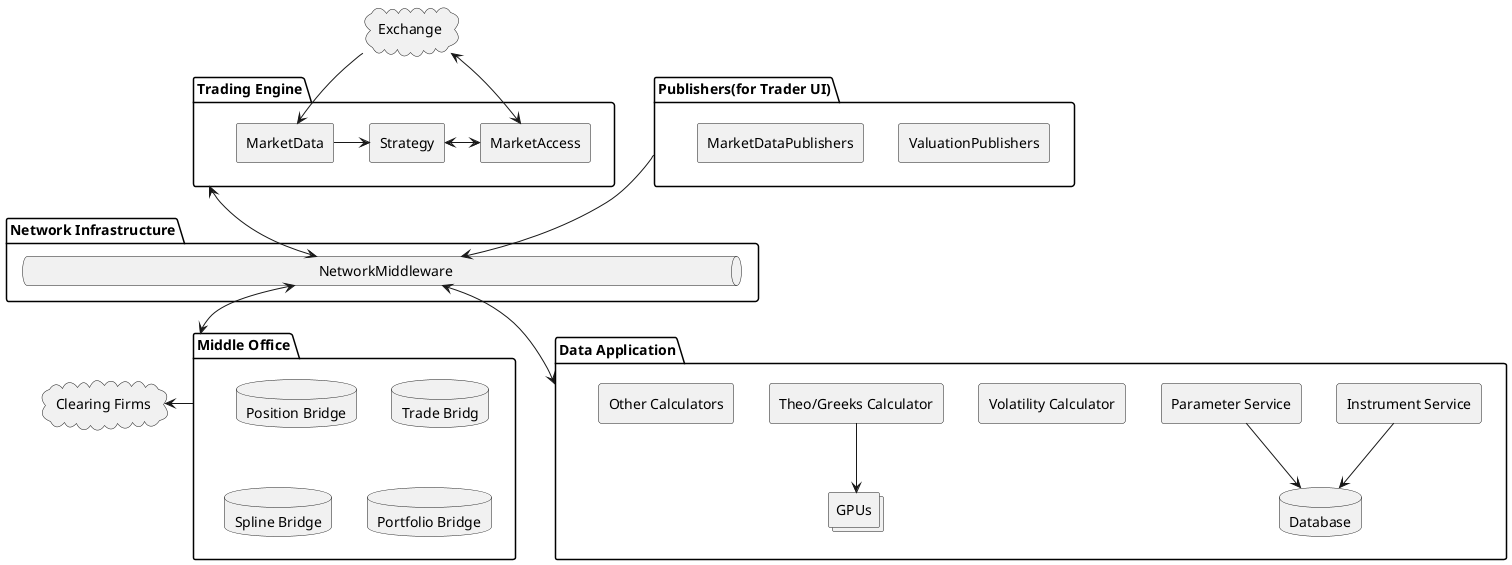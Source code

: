 @startuml

cloud Exchange

package "Trading Engine" as TradingEngine {
  rectangle MarketAccess
  rectangle MarketData
  Rectangle Strategy
  
  MarketData -> Strategy
  Strategy <-> MarketAccess
  MarketAccess <-u-> Exchange
  MarketData <- Exchange
}

package "Publishers(for Trader UI)" as Publishers {
  rectangle ValuationPublishers
  rectangle MarketDataPublishers
}

package "Network Infrastructure" as NetworkInfrastructure {
  queue "\t\t\t\t\t\t\t\t\t\tNetworkMiddleware\t\t\t\t\t\t\t\t\t\t" as NetworkMiddleware
}

package "Data Application" as Database {
  rectangle "Instrument Service" as InstrumentService
  rectangle "Parameter Service" as ParameterService
  database "Database" as DB
  rectangle "Volatility Calculator" as VolCalc
  rectangle "Theo/Greeks Calculator" as TheoCalc
  rectangle "Other Calculators" as OtherCalc
  collections "GPUs"

  InstrumentService -d-> DB
  ParameterService -d-> DB
  TheoCalc -d-> GPUs
}

package "Middle Office" as MiddleOffice {
  database "Position Bridge"
  database "Trade Bridg"
  database "Spline Bridge"
  database "Portfolio Bridge"
}

cloud "Clearing Firms" as Clearing

Publishers -d-> NetworkMiddleware
TradingEngine <-d-> NetworkMiddleware
NetworkMiddleware <-d-> MiddleOffice
NetworkMiddleware <-d-> Database
MiddleOffice -l-> Clearing

@enduml